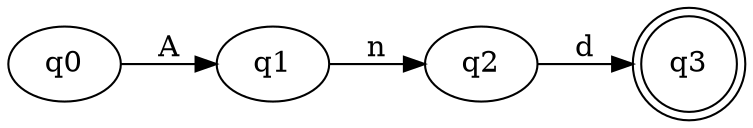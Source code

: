 digraph G {
rankdir=LR;
q0 -> q1 [label="A"];
q1 -> q2 [label="n"];
q2 -> q3 [label="d"];
q3 [shape=doublecircle];
}